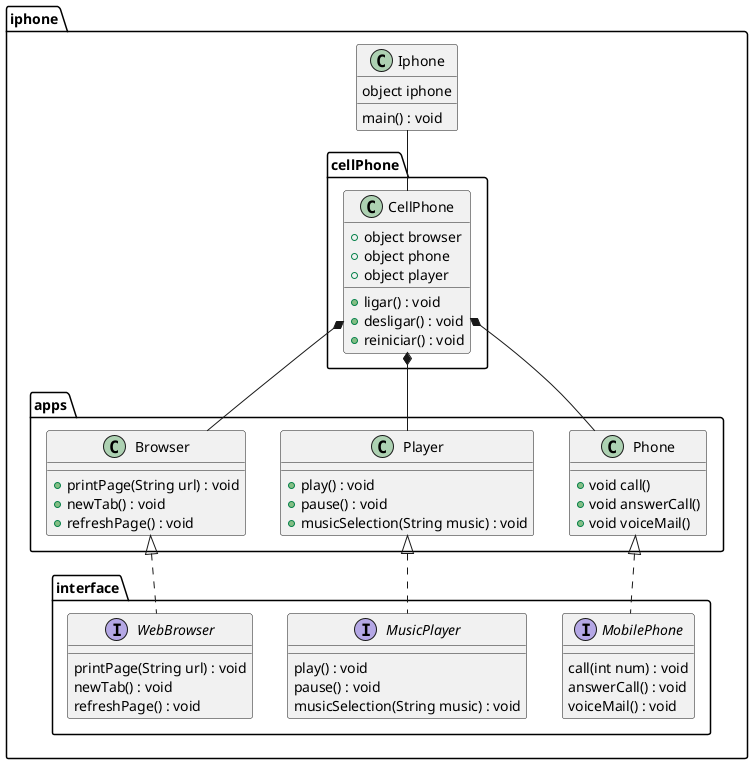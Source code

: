 @startuml Iphone

package iphone {

    package apps {
      class Phone {
        + void call()
        + void answerCall()
        + void voiceMail()
      }
           
      class Player {
        + play() : void
        + pause() : void
        + musicSelection(String music) : void
      }  

      class Browser {
        + printPage(String url) : void        
        + newTab() : void
        + refreshPage() : void
      }

    }

    package interface {
       interface MobilePhone {
        call(int num) : void
        answerCall() : void 
        voiceMail() : void
       }
 
       interface MusicPlayer {
        play() : void 
        pause() : void 
        musicSelection(String music) : void 
       }

        interface WebBrowser {
        printPage(String url) : void 
        newTab() : void 
        refreshPage() : void
       }
    }     
    
    package cellPhone {
        class CellPhone {
          + object browser  
          + object phone
          + object player 

          + ligar() : void
          + desligar() : void
          + reiniciar() : void
        }

        CellPhone *-- Browser
        CellPhone *-- Player
        CellPhone *-- Phone
    }

    Phone <|.. MobilePhone
    Browser <|.. WebBrowser
    Player <|.. MusicPlayer

    class Iphone {
        object iphone 
        main() : void      
    }
    
    Iphone -- CellPhone
}


@enduml